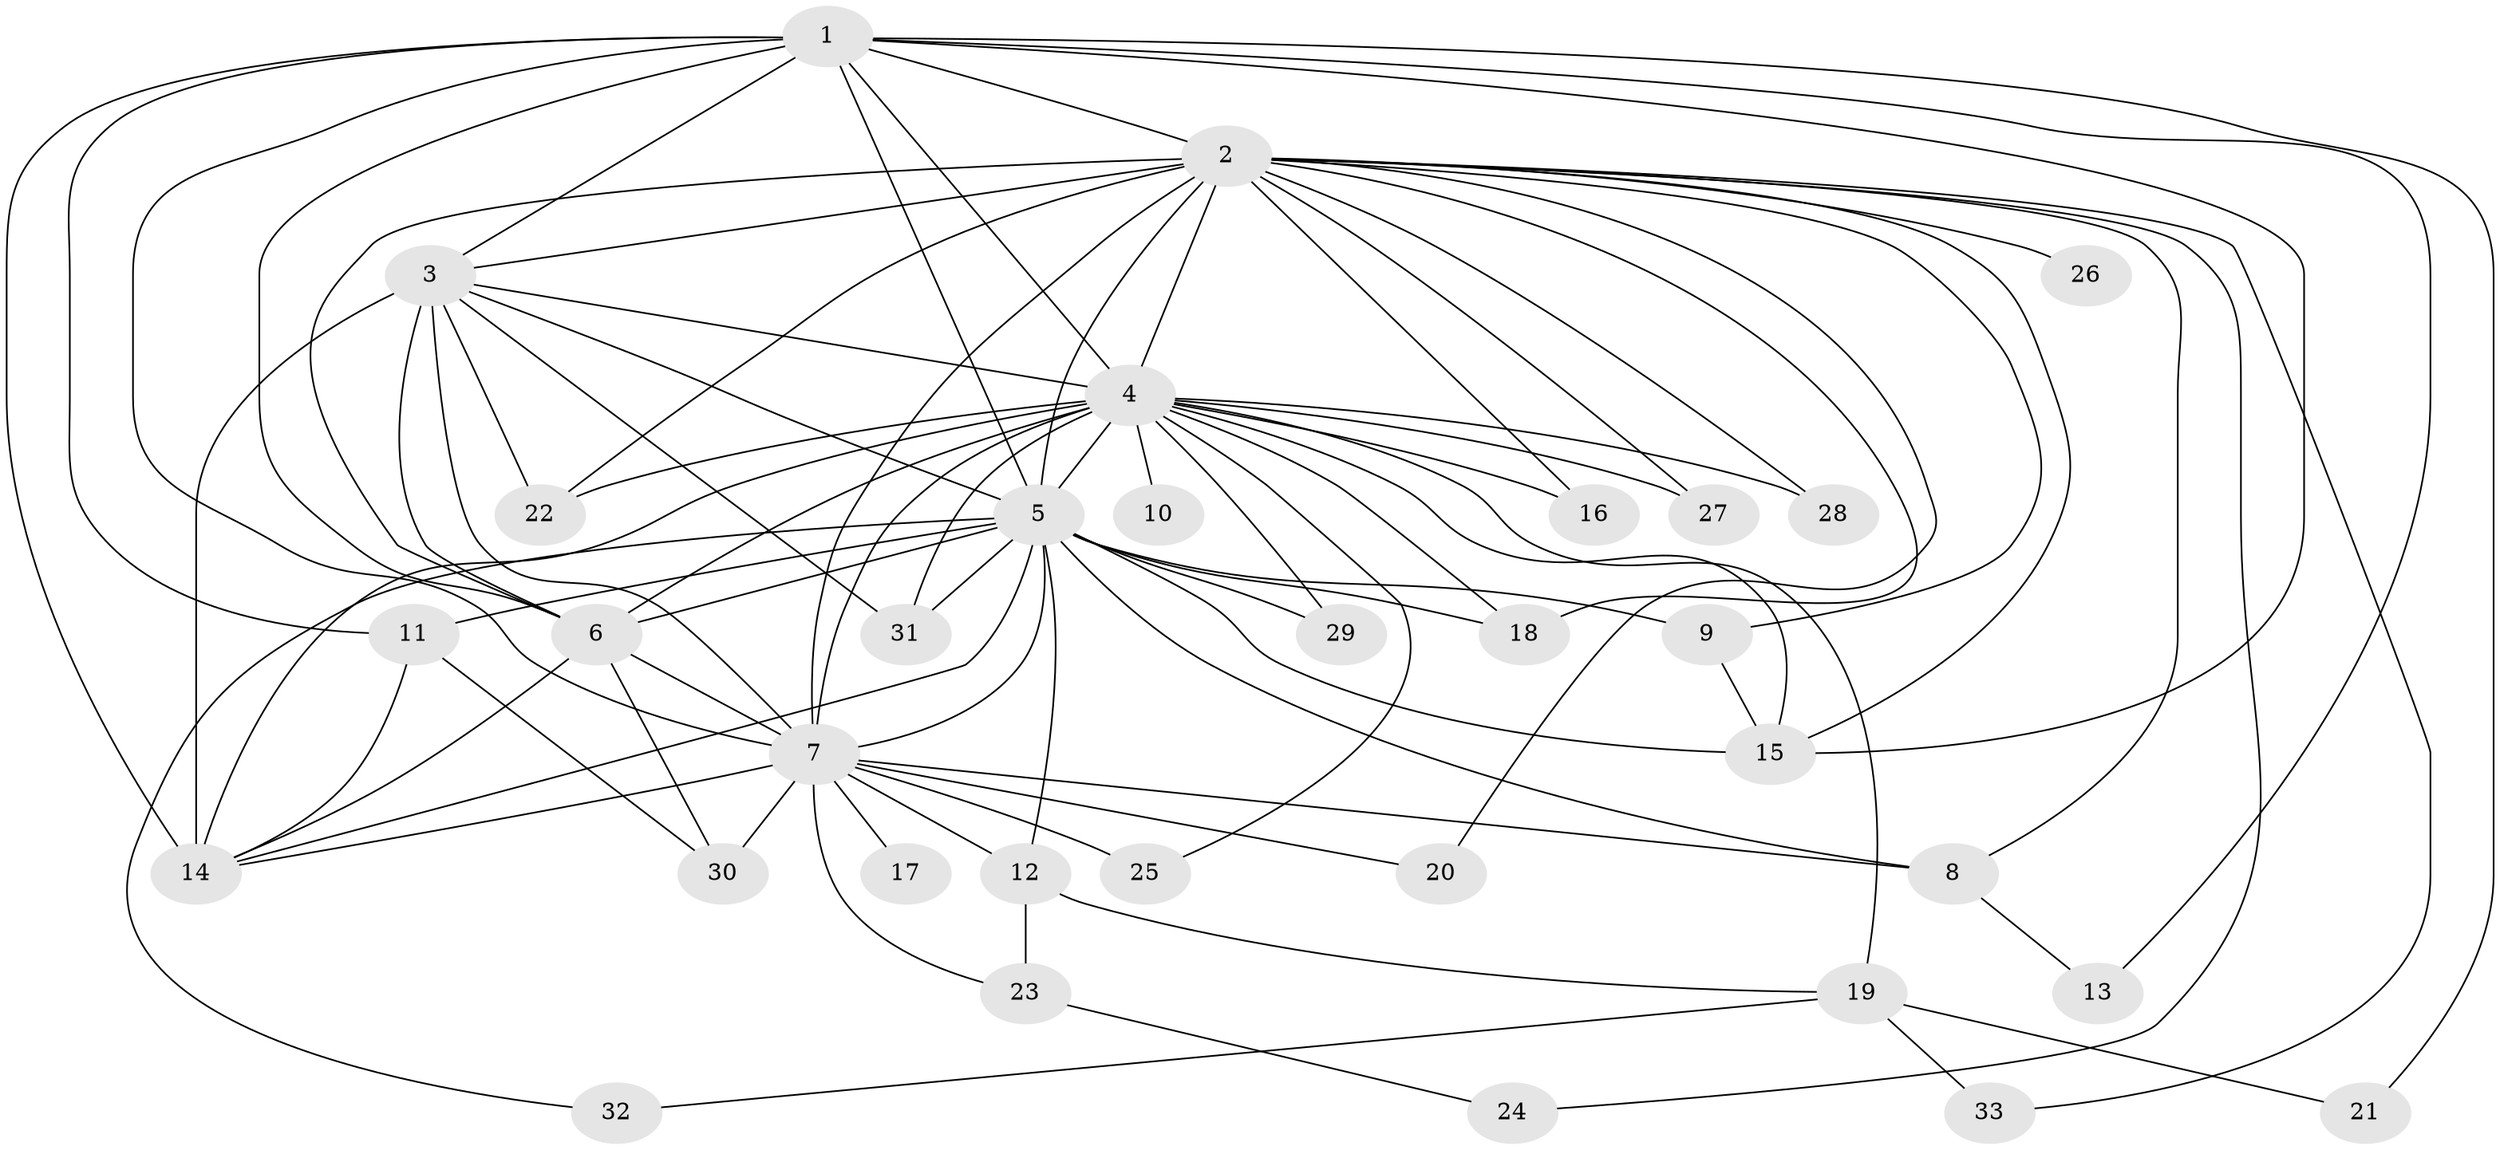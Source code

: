 // original degree distribution, {10: 0.015151515151515152, 23: 0.030303030303030304, 14: 0.030303030303030304, 24: 0.015151515151515152, 17: 0.015151515151515152, 21: 0.015151515151515152, 20: 0.015151515151515152, 13: 0.015151515151515152, 3: 0.2727272727272727, 2: 0.5454545454545454, 5: 0.015151515151515152, 4: 0.015151515151515152}
// Generated by graph-tools (version 1.1) at 2025/35/03/09/25 02:35:04]
// undirected, 33 vertices, 83 edges
graph export_dot {
graph [start="1"]
  node [color=gray90,style=filled];
  1;
  2;
  3;
  4;
  5;
  6;
  7;
  8;
  9;
  10;
  11;
  12;
  13;
  14;
  15;
  16;
  17;
  18;
  19;
  20;
  21;
  22;
  23;
  24;
  25;
  26;
  27;
  28;
  29;
  30;
  31;
  32;
  33;
  1 -- 2 [weight=2.0];
  1 -- 3 [weight=2.0];
  1 -- 4 [weight=2.0];
  1 -- 5 [weight=4.0];
  1 -- 6 [weight=2.0];
  1 -- 7 [weight=4.0];
  1 -- 11 [weight=1.0];
  1 -- 13 [weight=1.0];
  1 -- 14 [weight=1.0];
  1 -- 15 [weight=2.0];
  1 -- 21 [weight=1.0];
  2 -- 3 [weight=1.0];
  2 -- 4 [weight=1.0];
  2 -- 5 [weight=3.0];
  2 -- 6 [weight=1.0];
  2 -- 7 [weight=2.0];
  2 -- 8 [weight=1.0];
  2 -- 9 [weight=1.0];
  2 -- 15 [weight=1.0];
  2 -- 16 [weight=1.0];
  2 -- 18 [weight=1.0];
  2 -- 20 [weight=1.0];
  2 -- 22 [weight=1.0];
  2 -- 24 [weight=1.0];
  2 -- 26 [weight=1.0];
  2 -- 27 [weight=1.0];
  2 -- 28 [weight=1.0];
  2 -- 33 [weight=1.0];
  3 -- 4 [weight=1.0];
  3 -- 5 [weight=3.0];
  3 -- 6 [weight=1.0];
  3 -- 7 [weight=2.0];
  3 -- 14 [weight=10.0];
  3 -- 22 [weight=1.0];
  3 -- 31 [weight=1.0];
  4 -- 5 [weight=2.0];
  4 -- 6 [weight=1.0];
  4 -- 7 [weight=3.0];
  4 -- 10 [weight=1.0];
  4 -- 14 [weight=1.0];
  4 -- 15 [weight=1.0];
  4 -- 16 [weight=1.0];
  4 -- 18 [weight=1.0];
  4 -- 19 [weight=1.0];
  4 -- 22 [weight=1.0];
  4 -- 25 [weight=1.0];
  4 -- 27 [weight=2.0];
  4 -- 28 [weight=1.0];
  4 -- 29 [weight=1.0];
  4 -- 31 [weight=1.0];
  5 -- 6 [weight=2.0];
  5 -- 7 [weight=4.0];
  5 -- 8 [weight=3.0];
  5 -- 9 [weight=1.0];
  5 -- 11 [weight=2.0];
  5 -- 12 [weight=1.0];
  5 -- 14 [weight=2.0];
  5 -- 15 [weight=1.0];
  5 -- 18 [weight=1.0];
  5 -- 29 [weight=2.0];
  5 -- 31 [weight=1.0];
  5 -- 32 [weight=1.0];
  6 -- 7 [weight=3.0];
  6 -- 14 [weight=1.0];
  6 -- 30 [weight=3.0];
  7 -- 8 [weight=1.0];
  7 -- 12 [weight=3.0];
  7 -- 14 [weight=1.0];
  7 -- 17 [weight=1.0];
  7 -- 20 [weight=1.0];
  7 -- 23 [weight=1.0];
  7 -- 25 [weight=1.0];
  7 -- 30 [weight=1.0];
  8 -- 13 [weight=1.0];
  9 -- 15 [weight=1.0];
  11 -- 14 [weight=1.0];
  11 -- 30 [weight=1.0];
  12 -- 19 [weight=1.0];
  12 -- 23 [weight=1.0];
  19 -- 21 [weight=1.0];
  19 -- 32 [weight=1.0];
  19 -- 33 [weight=1.0];
  23 -- 24 [weight=1.0];
}
